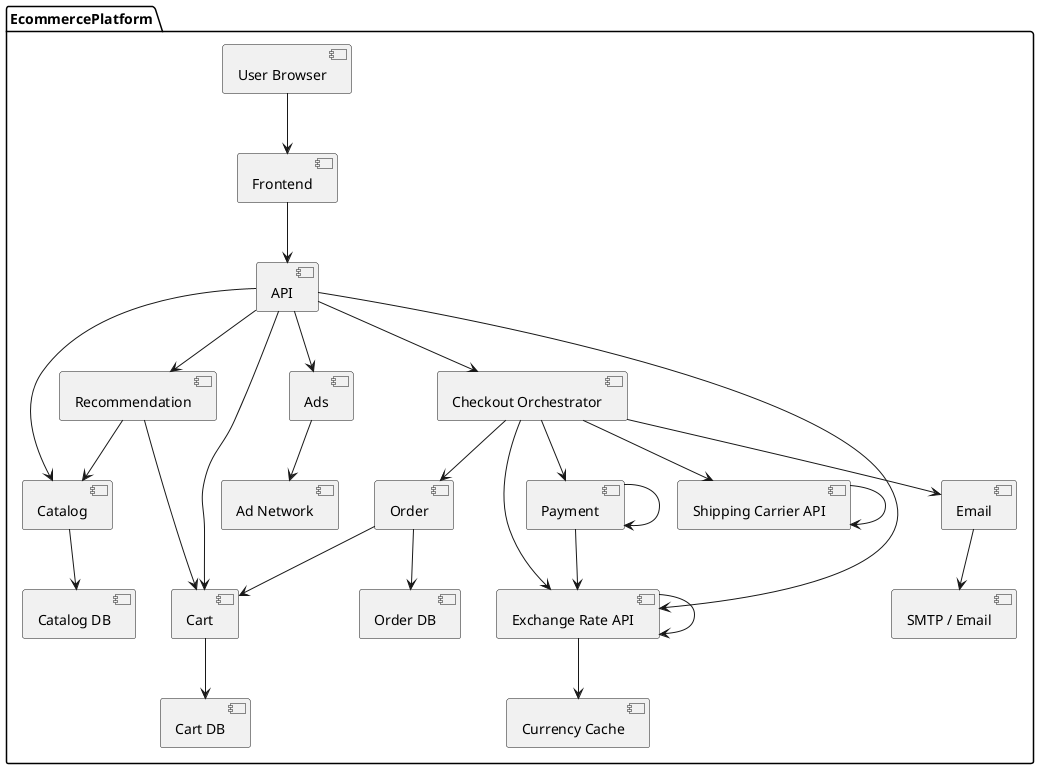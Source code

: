 @startuml
package EcommercePlatform {

[User Browser]             as User
[Frontend]             as Frontend
[API]        as API

[Catalog]  as Catalog
[Cart]             as Cart
[Recommendation]   as Recommend
[Ads]    as Ads
[Currency] as Currency
[Checkout Orchestrator]    as Checkout
[Order]            as Order
[Payment]          as Payment
[Shipping]         as Shipping
[Email] as Email

[Catalog DB]               as ProductsDB
[Cart DB]                  as CartDB
[Order DB]                 as OrderDB
[Currency Cache]           as CurrencyCache

[Payment] as Payment
[Shipping Carrier API]     as Shipping
[Exchange Rate API]        as Currency
[Ad Network]               as AdNet
[SMTP / Email]    as SMTP


User --> Frontend
Frontend --> API


API --> Catalog
API --> Cart
API --> Recommend
API --> Ads
API --> Currency
API --> Checkout


Catalog  --> ProductsDB
Cart     --> CartDB
Order    --> OrderDB

Recommend --> Catalog
Recommend --> Cart

Ads --> AdNet

Currency --> Currency
Currency --> CurrencyCache

Checkout --> Order
Checkout --> Payment
Checkout --> Shipping
Checkout --> Email
Checkout --> Currency

Order --> Cart
Payment --> Payment
Payment --> Currency

Shipping --> Shipping
Email --> SMTP
}
@enduml
